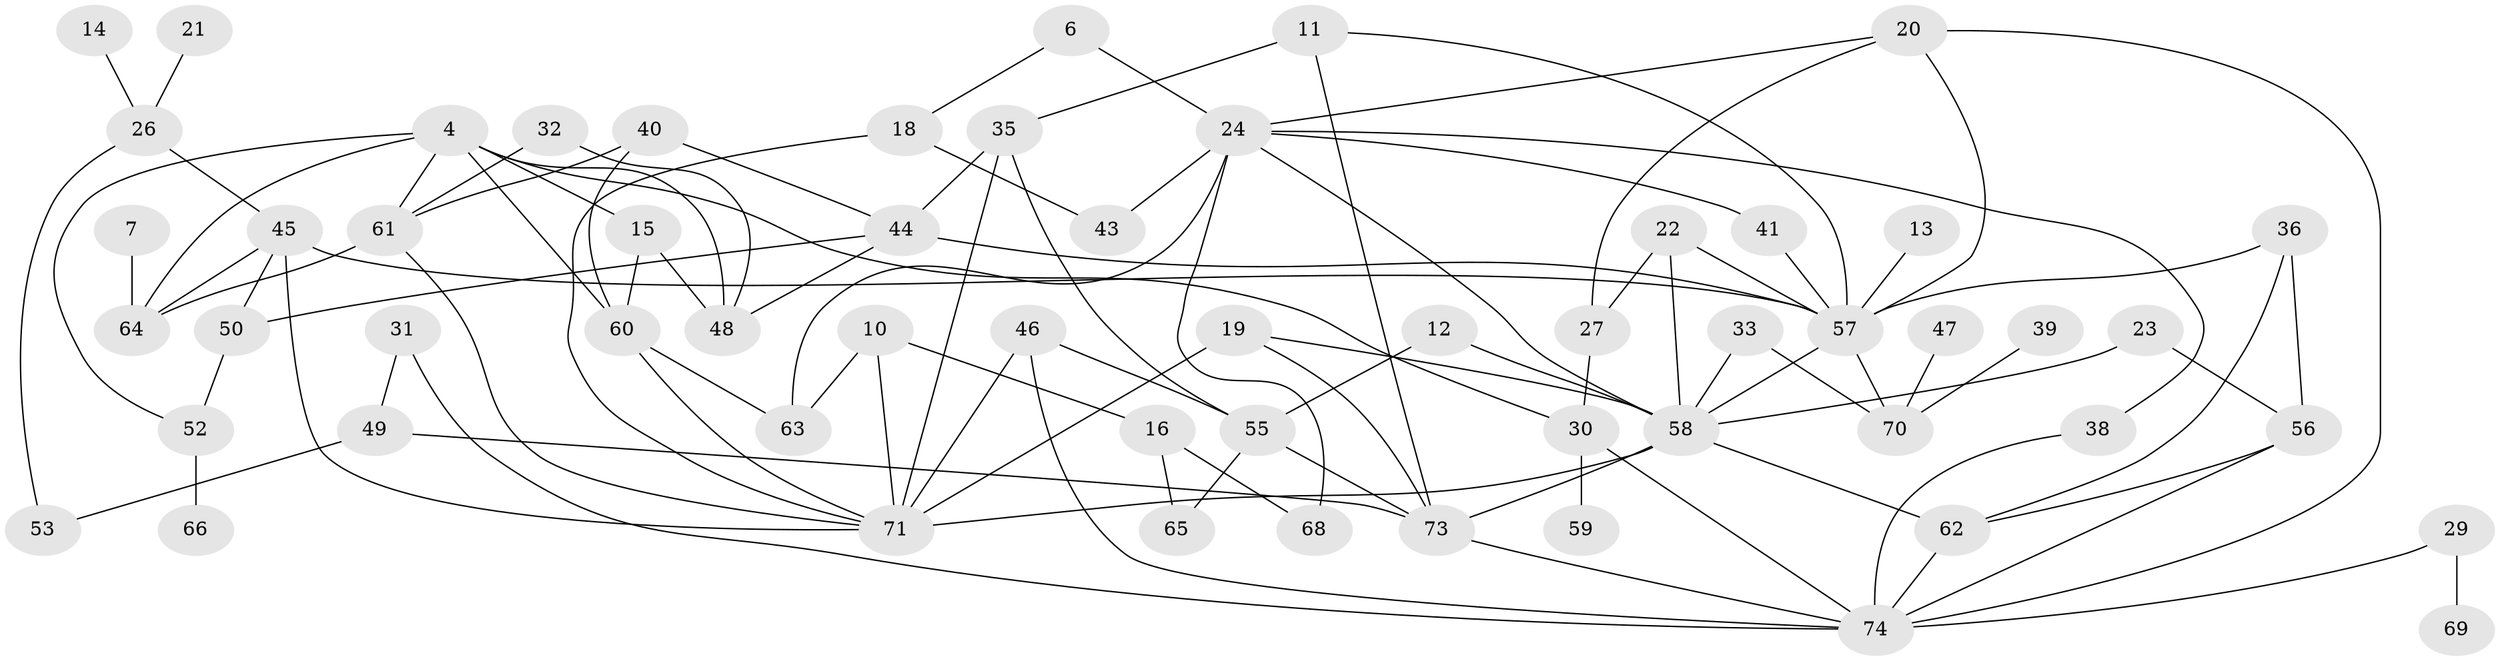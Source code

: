 // original degree distribution, {5: 0.08163265306122448, 4: 0.11564625850340136, 0: 0.10204081632653061, 3: 0.20408163265306123, 1: 0.20408163265306123, 2: 0.2653061224489796, 6: 0.013605442176870748, 7: 0.013605442176870748}
// Generated by graph-tools (version 1.1) at 2025/25/03/09/25 03:25:20]
// undirected, 58 vertices, 100 edges
graph export_dot {
graph [start="1"]
  node [color=gray90,style=filled];
  4;
  6;
  7;
  10;
  11;
  12;
  13;
  14;
  15;
  16;
  18;
  19;
  20;
  21;
  22;
  23;
  24;
  26;
  27;
  29;
  30;
  31;
  32;
  33;
  35;
  36;
  38;
  39;
  40;
  41;
  43;
  44;
  45;
  46;
  47;
  48;
  49;
  50;
  52;
  53;
  55;
  56;
  57;
  58;
  59;
  60;
  61;
  62;
  63;
  64;
  65;
  66;
  68;
  69;
  70;
  71;
  73;
  74;
  4 -- 15 [weight=1.0];
  4 -- 30 [weight=1.0];
  4 -- 48 [weight=1.0];
  4 -- 52 [weight=1.0];
  4 -- 60 [weight=1.0];
  4 -- 61 [weight=1.0];
  4 -- 64 [weight=1.0];
  6 -- 18 [weight=1.0];
  6 -- 24 [weight=1.0];
  7 -- 64 [weight=1.0];
  10 -- 16 [weight=1.0];
  10 -- 63 [weight=1.0];
  10 -- 71 [weight=1.0];
  11 -- 35 [weight=1.0];
  11 -- 57 [weight=1.0];
  11 -- 73 [weight=1.0];
  12 -- 55 [weight=1.0];
  12 -- 58 [weight=1.0];
  13 -- 57 [weight=1.0];
  14 -- 26 [weight=1.0];
  15 -- 48 [weight=1.0];
  15 -- 60 [weight=1.0];
  16 -- 65 [weight=1.0];
  16 -- 68 [weight=1.0];
  18 -- 43 [weight=1.0];
  18 -- 71 [weight=1.0];
  19 -- 58 [weight=1.0];
  19 -- 71 [weight=1.0];
  19 -- 73 [weight=1.0];
  20 -- 24 [weight=1.0];
  20 -- 27 [weight=1.0];
  20 -- 57 [weight=1.0];
  20 -- 74 [weight=1.0];
  21 -- 26 [weight=1.0];
  22 -- 27 [weight=2.0];
  22 -- 57 [weight=1.0];
  22 -- 58 [weight=1.0];
  23 -- 56 [weight=1.0];
  23 -- 58 [weight=1.0];
  24 -- 38 [weight=1.0];
  24 -- 41 [weight=1.0];
  24 -- 43 [weight=1.0];
  24 -- 58 [weight=1.0];
  24 -- 63 [weight=1.0];
  24 -- 68 [weight=1.0];
  26 -- 45 [weight=1.0];
  26 -- 53 [weight=1.0];
  27 -- 30 [weight=1.0];
  29 -- 69 [weight=1.0];
  29 -- 74 [weight=1.0];
  30 -- 59 [weight=1.0];
  30 -- 74 [weight=1.0];
  31 -- 49 [weight=1.0];
  31 -- 74 [weight=1.0];
  32 -- 48 [weight=1.0];
  32 -- 61 [weight=1.0];
  33 -- 58 [weight=1.0];
  33 -- 70 [weight=1.0];
  35 -- 44 [weight=1.0];
  35 -- 55 [weight=1.0];
  35 -- 71 [weight=2.0];
  36 -- 56 [weight=1.0];
  36 -- 57 [weight=1.0];
  36 -- 62 [weight=1.0];
  38 -- 74 [weight=1.0];
  39 -- 70 [weight=1.0];
  40 -- 44 [weight=1.0];
  40 -- 60 [weight=1.0];
  40 -- 61 [weight=1.0];
  41 -- 57 [weight=1.0];
  44 -- 48 [weight=1.0];
  44 -- 50 [weight=1.0];
  44 -- 57 [weight=1.0];
  45 -- 50 [weight=1.0];
  45 -- 57 [weight=1.0];
  45 -- 64 [weight=1.0];
  45 -- 71 [weight=1.0];
  46 -- 55 [weight=1.0];
  46 -- 71 [weight=1.0];
  46 -- 74 [weight=1.0];
  47 -- 70 [weight=1.0];
  49 -- 53 [weight=1.0];
  49 -- 73 [weight=1.0];
  50 -- 52 [weight=1.0];
  52 -- 66 [weight=1.0];
  55 -- 65 [weight=1.0];
  55 -- 73 [weight=1.0];
  56 -- 62 [weight=1.0];
  56 -- 74 [weight=1.0];
  57 -- 58 [weight=1.0];
  57 -- 70 [weight=1.0];
  58 -- 62 [weight=2.0];
  58 -- 71 [weight=1.0];
  58 -- 73 [weight=1.0];
  60 -- 63 [weight=1.0];
  60 -- 71 [weight=1.0];
  61 -- 64 [weight=1.0];
  61 -- 71 [weight=1.0];
  62 -- 74 [weight=1.0];
  73 -- 74 [weight=1.0];
}
